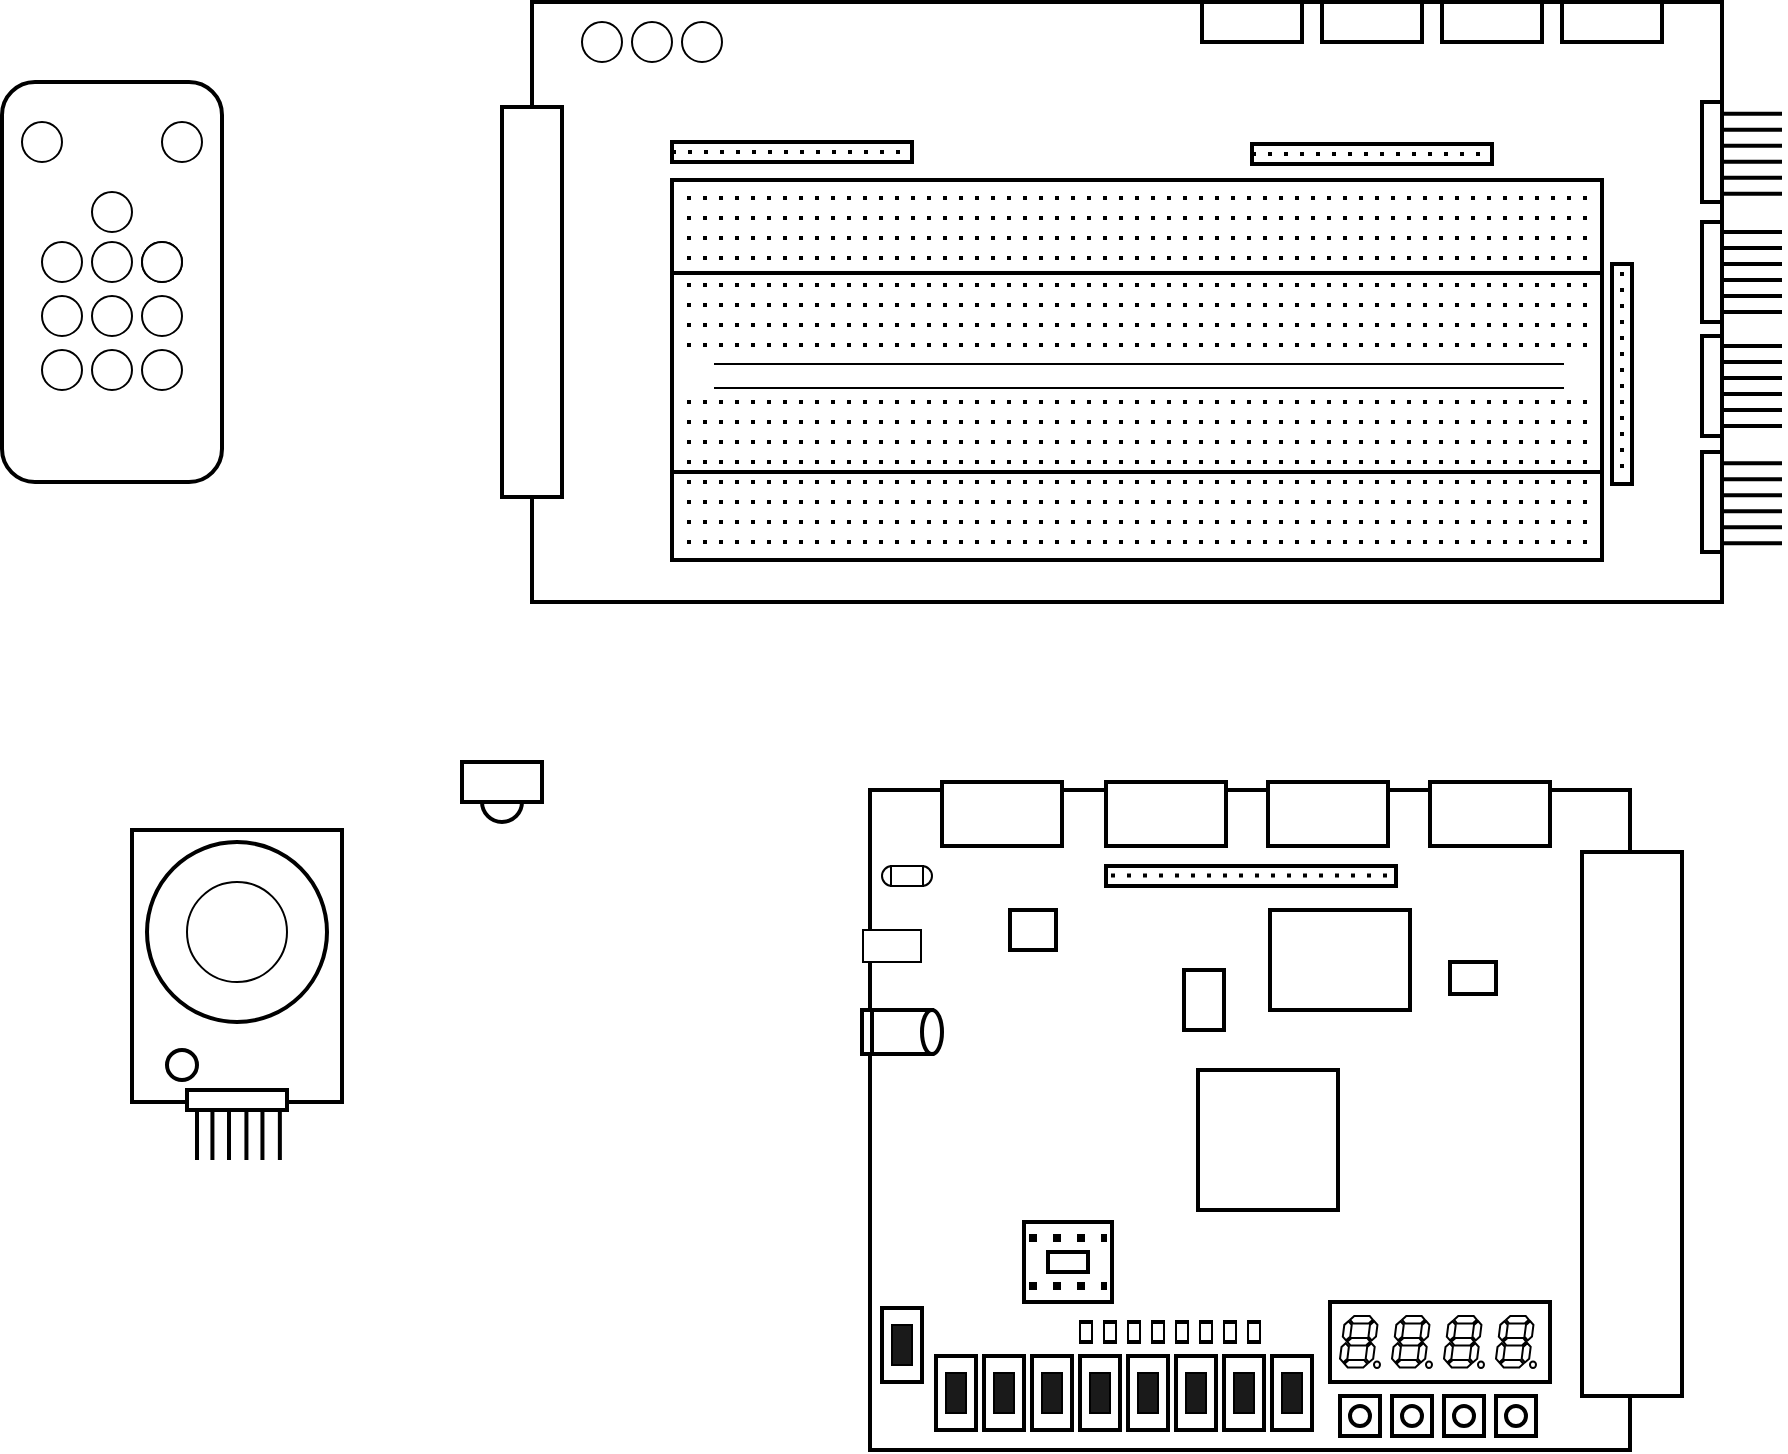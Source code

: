 <mxfile version="13.7.3" type="device" pages="4"><diagram id="9AZmnFY1PLq6B0fBrY1i" name="Components"><mxGraphModel dx="1422" dy="822" grid="1" gridSize="10" guides="1" tooltips="1" connect="1" arrows="1" fold="1" page="1" pageScale="1" pageWidth="850" pageHeight="1100" math="0" shadow="0"><root><mxCell id="0"/><mxCell id="1" parent="0"/><mxCell id="tXa_alrOoQikbZJJ1881-194" value="" style="group" parent="1" vertex="1" connectable="0"><mxGeometry x="330" y="480" width="40" height="30" as="geometry"/></mxCell><mxCell id="tXa_alrOoQikbZJJ1881-193" value="" style="ellipse;whiteSpace=wrap;html=1;aspect=fixed;strokeWidth=2;fillColor=#FFFFFF;" parent="tXa_alrOoQikbZJJ1881-194" vertex="1"><mxGeometry x="10" y="10" width="20" height="20" as="geometry"/></mxCell><mxCell id="tXa_alrOoQikbZJJ1881-192" value="" style="rounded=0;whiteSpace=wrap;html=1;strokeWidth=2;fillColor=#FFFFFF;" parent="tXa_alrOoQikbZJJ1881-194" vertex="1"><mxGeometry width="40" height="20" as="geometry"/></mxCell><mxCell id="tXa_alrOoQikbZJJ1881-195" value="" style="group" parent="1" vertex="1" connectable="0"><mxGeometry x="165" y="514" width="105" height="165" as="geometry"/></mxCell><mxCell id="tXa_alrOoQikbZJJ1881-181" value="" style="rounded=0;whiteSpace=wrap;html=1;strokeWidth=2;fillColor=#FFFFFF;" parent="tXa_alrOoQikbZJJ1881-195" vertex="1"><mxGeometry width="105" height="136" as="geometry"/></mxCell><mxCell id="tXa_alrOoQikbZJJ1881-182" value="" style="ellipse;whiteSpace=wrap;html=1;aspect=fixed;strokeWidth=2;fillColor=#FFFFFF;" parent="tXa_alrOoQikbZJJ1881-195" vertex="1"><mxGeometry x="7.5" y="6" width="90" height="90" as="geometry"/></mxCell><mxCell id="tXa_alrOoQikbZJJ1881-183" value="" style="ellipse;whiteSpace=wrap;html=1;aspect=fixed;strokeWidth=2;fillColor=#FFFFFF;" parent="tXa_alrOoQikbZJJ1881-195" vertex="1"><mxGeometry x="17.5" y="110" width="15" height="15" as="geometry"/></mxCell><mxCell id="tXa_alrOoQikbZJJ1881-186" value="" style="endArrow=none;html=1;strokeWidth=2;" parent="tXa_alrOoQikbZJJ1881-195" edge="1"><mxGeometry width="50" height="50" relative="1" as="geometry"><mxPoint x="32.5" y="165" as="sourcePoint"/><mxPoint x="32.5" y="135" as="targetPoint"/></mxGeometry></mxCell><mxCell id="tXa_alrOoQikbZJJ1881-187" value="" style="endArrow=none;html=1;strokeWidth=2;" parent="tXa_alrOoQikbZJJ1881-195" edge="1"><mxGeometry width="50" height="50" relative="1" as="geometry"><mxPoint x="40.21" y="165" as="sourcePoint"/><mxPoint x="40.21" y="135" as="targetPoint"/></mxGeometry></mxCell><mxCell id="tXa_alrOoQikbZJJ1881-188" value="" style="endArrow=none;html=1;strokeWidth=2;" parent="tXa_alrOoQikbZJJ1881-195" edge="1"><mxGeometry width="50" height="50" relative="1" as="geometry"><mxPoint x="48.5" y="165" as="sourcePoint"/><mxPoint x="48.5" y="135" as="targetPoint"/></mxGeometry></mxCell><mxCell id="tXa_alrOoQikbZJJ1881-189" value="" style="endArrow=none;html=1;strokeWidth=2;" parent="tXa_alrOoQikbZJJ1881-195" edge="1"><mxGeometry width="50" height="50" relative="1" as="geometry"><mxPoint x="57.21" y="165" as="sourcePoint"/><mxPoint x="57.21" y="135" as="targetPoint"/></mxGeometry></mxCell><mxCell id="tXa_alrOoQikbZJJ1881-190" value="" style="endArrow=none;html=1;strokeWidth=2;" parent="tXa_alrOoQikbZJJ1881-195" edge="1"><mxGeometry width="50" height="50" relative="1" as="geometry"><mxPoint x="65.22" y="165" as="sourcePoint"/><mxPoint x="65.22" y="135" as="targetPoint"/></mxGeometry></mxCell><mxCell id="tXa_alrOoQikbZJJ1881-191" value="" style="endArrow=none;html=1;strokeWidth=2;" parent="tXa_alrOoQikbZJJ1881-195" edge="1"><mxGeometry width="50" height="50" relative="1" as="geometry"><mxPoint x="73.93" y="165" as="sourcePoint"/><mxPoint x="73.93" y="135" as="targetPoint"/></mxGeometry></mxCell><mxCell id="tXa_alrOoQikbZJJ1881-184" value="" style="rounded=0;whiteSpace=wrap;html=1;strokeWidth=2;fillColor=#FFFFFF;" parent="tXa_alrOoQikbZJJ1881-195" vertex="1"><mxGeometry x="27.5" y="130" width="50" height="10" as="geometry"/></mxCell><mxCell id="Vay01E4meICxyLncu3od-1" value="" style="ellipse;whiteSpace=wrap;html=1;aspect=fixed;" vertex="1" parent="tXa_alrOoQikbZJJ1881-195"><mxGeometry x="27.5" y="26" width="50" height="50" as="geometry"/></mxCell><mxCell id="tXa_alrOoQikbZJJ1881-196" value="" style="group" parent="1" vertex="1" connectable="0"><mxGeometry x="100" y="140" width="110" height="200" as="geometry"/></mxCell><mxCell id="tXa_alrOoQikbZJJ1881-3" value="" style="rounded=1;whiteSpace=wrap;html=1;strokeWidth=2;" parent="tXa_alrOoQikbZJJ1881-196" vertex="1"><mxGeometry width="110" height="200" as="geometry"/></mxCell><mxCell id="tXa_alrOoQikbZJJ1881-4" value="" style="ellipse;whiteSpace=wrap;html=1;aspect=fixed;" parent="tXa_alrOoQikbZJJ1881-196" vertex="1"><mxGeometry x="10" y="20" width="20" height="20" as="geometry"/></mxCell><mxCell id="tXa_alrOoQikbZJJ1881-5" value="" style="ellipse;whiteSpace=wrap;html=1;aspect=fixed;" parent="tXa_alrOoQikbZJJ1881-196" vertex="1"><mxGeometry x="80" y="20" width="20" height="20" as="geometry"/></mxCell><mxCell id="tXa_alrOoQikbZJJ1881-6" value="" style="ellipse;whiteSpace=wrap;html=1;aspect=fixed;" parent="tXa_alrOoQikbZJJ1881-196" vertex="1"><mxGeometry x="45" y="80" width="20" height="20" as="geometry"/></mxCell><mxCell id="tXa_alrOoQikbZJJ1881-7" value="" style="ellipse;whiteSpace=wrap;html=1;aspect=fixed;" parent="tXa_alrOoQikbZJJ1881-196" vertex="1"><mxGeometry x="45" y="55" width="20" height="20" as="geometry"/></mxCell><mxCell id="tXa_alrOoQikbZJJ1881-8" value="" style="ellipse;whiteSpace=wrap;html=1;aspect=fixed;" parent="tXa_alrOoQikbZJJ1881-196" vertex="1"><mxGeometry x="20" y="80" width="20" height="20" as="geometry"/></mxCell><mxCell id="tXa_alrOoQikbZJJ1881-9" value="" style="ellipse;whiteSpace=wrap;html=1;aspect=fixed;" parent="tXa_alrOoQikbZJJ1881-196" vertex="1"><mxGeometry x="70" y="80" width="20" height="20" as="geometry"/></mxCell><mxCell id="tXa_alrOoQikbZJJ1881-10" value="" style="ellipse;whiteSpace=wrap;html=1;aspect=fixed;" parent="tXa_alrOoQikbZJJ1881-196" vertex="1"><mxGeometry x="70" y="80" width="20" height="20" as="geometry"/></mxCell><mxCell id="tXa_alrOoQikbZJJ1881-11" value="" style="ellipse;whiteSpace=wrap;html=1;aspect=fixed;" parent="tXa_alrOoQikbZJJ1881-196" vertex="1"><mxGeometry x="45" y="107" width="20" height="20" as="geometry"/></mxCell><mxCell id="tXa_alrOoQikbZJJ1881-12" value="" style="ellipse;whiteSpace=wrap;html=1;aspect=fixed;" parent="tXa_alrOoQikbZJJ1881-196" vertex="1"><mxGeometry x="20" y="107" width="20" height="20" as="geometry"/></mxCell><mxCell id="tXa_alrOoQikbZJJ1881-13" value="" style="ellipse;whiteSpace=wrap;html=1;aspect=fixed;" parent="tXa_alrOoQikbZJJ1881-196" vertex="1"><mxGeometry x="70" y="107" width="20" height="20" as="geometry"/></mxCell><mxCell id="tXa_alrOoQikbZJJ1881-14" value="" style="ellipse;whiteSpace=wrap;html=1;aspect=fixed;" parent="tXa_alrOoQikbZJJ1881-196" vertex="1"><mxGeometry x="20" y="134" width="20" height="20" as="geometry"/></mxCell><mxCell id="tXa_alrOoQikbZJJ1881-15" value="" style="ellipse;whiteSpace=wrap;html=1;aspect=fixed;" parent="tXa_alrOoQikbZJJ1881-196" vertex="1"><mxGeometry x="45" y="134" width="20" height="20" as="geometry"/></mxCell><mxCell id="tXa_alrOoQikbZJJ1881-16" value="" style="ellipse;whiteSpace=wrap;html=1;aspect=fixed;" parent="tXa_alrOoQikbZJJ1881-196" vertex="1"><mxGeometry x="70" y="134" width="20" height="20" as="geometry"/></mxCell><mxCell id="tXa_alrOoQikbZJJ1881-197" value="" style="group" parent="1" vertex="1" connectable="0"><mxGeometry x="350" y="100" width="640" height="300" as="geometry"/></mxCell><mxCell id="tXa_alrOoQikbZJJ1881-17" value="" style="rounded=0;whiteSpace=wrap;html=1;strokeWidth=2;" parent="tXa_alrOoQikbZJJ1881-197" vertex="1"><mxGeometry x="15" width="595" height="300" as="geometry"/></mxCell><mxCell id="tXa_alrOoQikbZJJ1881-18" value="" style="rounded=0;whiteSpace=wrap;html=1;strokeWidth=2;" parent="tXa_alrOoQikbZJJ1881-197" vertex="1"><mxGeometry y="52.5" width="30" height="195" as="geometry"/></mxCell><mxCell id="tXa_alrOoQikbZJJ1881-19" value="" style="ellipse;whiteSpace=wrap;html=1;aspect=fixed;" parent="tXa_alrOoQikbZJJ1881-197" vertex="1"><mxGeometry x="40" y="10" width="20" height="20" as="geometry"/></mxCell><mxCell id="tXa_alrOoQikbZJJ1881-20" value="" style="ellipse;whiteSpace=wrap;html=1;aspect=fixed;" parent="tXa_alrOoQikbZJJ1881-197" vertex="1"><mxGeometry x="65" y="10" width="20" height="20" as="geometry"/></mxCell><mxCell id="tXa_alrOoQikbZJJ1881-21" value="" style="ellipse;whiteSpace=wrap;html=1;aspect=fixed;" parent="tXa_alrOoQikbZJJ1881-197" vertex="1"><mxGeometry x="90" y="10" width="20" height="20" as="geometry"/></mxCell><mxCell id="tXa_alrOoQikbZJJ1881-22" value="" style="rounded=0;whiteSpace=wrap;html=1;strokeWidth=2;" parent="tXa_alrOoQikbZJJ1881-197" vertex="1"><mxGeometry x="85" y="89" width="465" height="190" as="geometry"/></mxCell><mxCell id="tXa_alrOoQikbZJJ1881-23" value="" style="endArrow=none;html=1;" parent="tXa_alrOoQikbZJJ1881-197" edge="1"><mxGeometry width="50" height="50" relative="1" as="geometry"><mxPoint x="106" y="181" as="sourcePoint"/><mxPoint x="531" y="181" as="targetPoint"/></mxGeometry></mxCell><mxCell id="tXa_alrOoQikbZJJ1881-24" value="" style="endArrow=none;html=1;" parent="tXa_alrOoQikbZJJ1881-197" edge="1"><mxGeometry width="50" height="50" relative="1" as="geometry"><mxPoint x="106" y="193" as="sourcePoint"/><mxPoint x="531" y="193" as="targetPoint"/></mxGeometry></mxCell><mxCell id="tXa_alrOoQikbZJJ1881-25" value="" style="endArrow=none;dashed=1;html=1;dashPattern=1 3;strokeWidth=2;" parent="tXa_alrOoQikbZJJ1881-197" edge="1"><mxGeometry width="50" height="50" relative="1" as="geometry"><mxPoint x="92.5" y="98" as="sourcePoint"/><mxPoint x="542.5" y="98" as="targetPoint"/></mxGeometry></mxCell><mxCell id="tXa_alrOoQikbZJJ1881-26" value="" style="endArrow=none;dashed=1;html=1;dashPattern=1 3;strokeWidth=2;" parent="tXa_alrOoQikbZJJ1881-197" edge="1"><mxGeometry width="50" height="50" relative="1" as="geometry"><mxPoint x="92.5" y="108" as="sourcePoint"/><mxPoint x="542.5" y="108" as="targetPoint"/></mxGeometry></mxCell><mxCell id="tXa_alrOoQikbZJJ1881-27" value="" style="endArrow=none;dashed=1;html=1;dashPattern=1 3;strokeWidth=2;" parent="tXa_alrOoQikbZJJ1881-197" edge="1"><mxGeometry width="50" height="50" relative="1" as="geometry"><mxPoint x="92.5" y="118" as="sourcePoint"/><mxPoint x="542.5" y="118" as="targetPoint"/></mxGeometry></mxCell><mxCell id="tXa_alrOoQikbZJJ1881-28" value="" style="endArrow=none;dashed=1;html=1;dashPattern=1 3;strokeWidth=2;" parent="tXa_alrOoQikbZJJ1881-197" edge="1"><mxGeometry width="50" height="50" relative="1" as="geometry"><mxPoint x="92.5" y="128" as="sourcePoint"/><mxPoint x="542.5" y="128" as="targetPoint"/></mxGeometry></mxCell><mxCell id="tXa_alrOoQikbZJJ1881-29" value="" style="endArrow=none;dashed=1;html=1;dashPattern=1 3;strokeWidth=2;" parent="tXa_alrOoQikbZJJ1881-197" edge="1"><mxGeometry width="50" height="50" relative="1" as="geometry"><mxPoint x="92.5" y="240" as="sourcePoint"/><mxPoint x="542.5" y="240" as="targetPoint"/></mxGeometry></mxCell><mxCell id="tXa_alrOoQikbZJJ1881-30" value="" style="endArrow=none;dashed=1;html=1;dashPattern=1 3;strokeWidth=2;" parent="tXa_alrOoQikbZJJ1881-197" edge="1"><mxGeometry width="50" height="50" relative="1" as="geometry"><mxPoint x="92.5" y="250" as="sourcePoint"/><mxPoint x="542.5" y="250" as="targetPoint"/></mxGeometry></mxCell><mxCell id="tXa_alrOoQikbZJJ1881-31" value="" style="endArrow=none;dashed=1;html=1;dashPattern=1 3;strokeWidth=2;" parent="tXa_alrOoQikbZJJ1881-197" edge="1"><mxGeometry width="50" height="50" relative="1" as="geometry"><mxPoint x="92.5" y="260" as="sourcePoint"/><mxPoint x="542.5" y="260" as="targetPoint"/></mxGeometry></mxCell><mxCell id="tXa_alrOoQikbZJJ1881-32" value="" style="endArrow=none;dashed=1;html=1;dashPattern=1 3;strokeWidth=2;" parent="tXa_alrOoQikbZJJ1881-197" edge="1"><mxGeometry width="50" height="50" relative="1" as="geometry"><mxPoint x="92.5" y="270" as="sourcePoint"/><mxPoint x="542.5" y="270" as="targetPoint"/></mxGeometry></mxCell><mxCell id="tXa_alrOoQikbZJJ1881-33" value="" style="endArrow=none;dashed=1;html=1;dashPattern=1 3;strokeWidth=2;" parent="tXa_alrOoQikbZJJ1881-197" edge="1"><mxGeometry width="50" height="50" relative="1" as="geometry"><mxPoint x="92.5" y="141.5" as="sourcePoint"/><mxPoint x="542.5" y="141.5" as="targetPoint"/></mxGeometry></mxCell><mxCell id="tXa_alrOoQikbZJJ1881-34" value="" style="endArrow=none;dashed=1;html=1;dashPattern=1 3;strokeWidth=2;" parent="tXa_alrOoQikbZJJ1881-197" edge="1"><mxGeometry width="50" height="50" relative="1" as="geometry"><mxPoint x="92.5" y="151.5" as="sourcePoint"/><mxPoint x="542.5" y="151.5" as="targetPoint"/></mxGeometry></mxCell><mxCell id="tXa_alrOoQikbZJJ1881-35" value="" style="endArrow=none;dashed=1;html=1;dashPattern=1 3;strokeWidth=2;" parent="tXa_alrOoQikbZJJ1881-197" edge="1"><mxGeometry width="50" height="50" relative="1" as="geometry"><mxPoint x="92.5" y="161.5" as="sourcePoint"/><mxPoint x="542.5" y="161.5" as="targetPoint"/></mxGeometry></mxCell><mxCell id="tXa_alrOoQikbZJJ1881-36" value="" style="endArrow=none;dashed=1;html=1;dashPattern=1 3;strokeWidth=2;" parent="tXa_alrOoQikbZJJ1881-197" edge="1"><mxGeometry width="50" height="50" relative="1" as="geometry"><mxPoint x="92.5" y="171.5" as="sourcePoint"/><mxPoint x="542.5" y="171.5" as="targetPoint"/></mxGeometry></mxCell><mxCell id="tXa_alrOoQikbZJJ1881-37" value="" style="endArrow=none;dashed=1;html=1;dashPattern=1 3;strokeWidth=2;" parent="tXa_alrOoQikbZJJ1881-197" edge="1"><mxGeometry width="50" height="50" relative="1" as="geometry"><mxPoint x="92.5" y="200" as="sourcePoint"/><mxPoint x="542.5" y="200" as="targetPoint"/></mxGeometry></mxCell><mxCell id="tXa_alrOoQikbZJJ1881-38" value="" style="endArrow=none;dashed=1;html=1;dashPattern=1 3;strokeWidth=2;" parent="tXa_alrOoQikbZJJ1881-197" edge="1"><mxGeometry width="50" height="50" relative="1" as="geometry"><mxPoint x="92.5" y="210" as="sourcePoint"/><mxPoint x="542.5" y="210" as="targetPoint"/></mxGeometry></mxCell><mxCell id="tXa_alrOoQikbZJJ1881-39" value="" style="endArrow=none;dashed=1;html=1;dashPattern=1 3;strokeWidth=2;" parent="tXa_alrOoQikbZJJ1881-197" edge="1"><mxGeometry width="50" height="50" relative="1" as="geometry"><mxPoint x="92.5" y="220" as="sourcePoint"/><mxPoint x="542.5" y="220" as="targetPoint"/></mxGeometry></mxCell><mxCell id="tXa_alrOoQikbZJJ1881-40" value="" style="endArrow=none;dashed=1;html=1;dashPattern=1 3;strokeWidth=2;" parent="tXa_alrOoQikbZJJ1881-197" edge="1"><mxGeometry width="50" height="50" relative="1" as="geometry"><mxPoint x="92.5" y="230" as="sourcePoint"/><mxPoint x="542.5" y="230" as="targetPoint"/></mxGeometry></mxCell><mxCell id="tXa_alrOoQikbZJJ1881-41" value="" style="endArrow=none;html=1;strokeWidth=2;endSize=6;" parent="tXa_alrOoQikbZJJ1881-197" edge="1"><mxGeometry width="50" height="50" relative="1" as="geometry"><mxPoint x="85" y="135.5" as="sourcePoint"/><mxPoint x="550" y="135.5" as="targetPoint"/></mxGeometry></mxCell><mxCell id="tXa_alrOoQikbZJJ1881-42" value="" style="endArrow=none;html=1;strokeWidth=2;endSize=6;" parent="tXa_alrOoQikbZJJ1881-197" edge="1"><mxGeometry width="50" height="50" relative="1" as="geometry"><mxPoint x="85" y="235" as="sourcePoint"/><mxPoint x="550" y="235" as="targetPoint"/></mxGeometry></mxCell><mxCell id="tXa_alrOoQikbZJJ1881-43" value="" style="rounded=0;whiteSpace=wrap;html=1;strokeWidth=2;" parent="tXa_alrOoQikbZJJ1881-197" vertex="1"><mxGeometry x="350" width="50" height="20" as="geometry"/></mxCell><mxCell id="tXa_alrOoQikbZJJ1881-44" value="" style="rounded=0;whiteSpace=wrap;html=1;strokeWidth=2;" parent="tXa_alrOoQikbZJJ1881-197" vertex="1"><mxGeometry x="410" width="50" height="20" as="geometry"/></mxCell><mxCell id="tXa_alrOoQikbZJJ1881-45" value="" style="rounded=0;whiteSpace=wrap;html=1;strokeWidth=2;" parent="tXa_alrOoQikbZJJ1881-197" vertex="1"><mxGeometry x="470" width="50" height="20" as="geometry"/></mxCell><mxCell id="tXa_alrOoQikbZJJ1881-46" value="" style="rounded=0;whiteSpace=wrap;html=1;strokeWidth=2;" parent="tXa_alrOoQikbZJJ1881-197" vertex="1"><mxGeometry x="530" width="50" height="20" as="geometry"/></mxCell><mxCell id="tXa_alrOoQikbZJJ1881-47" value="" style="rounded=0;whiteSpace=wrap;html=1;strokeWidth=2;" parent="tXa_alrOoQikbZJJ1881-197" vertex="1"><mxGeometry x="85" y="70" width="120" height="10" as="geometry"/></mxCell><mxCell id="tXa_alrOoQikbZJJ1881-48" value="" style="endArrow=none;dashed=1;html=1;dashPattern=1 3;strokeWidth=2;" parent="tXa_alrOoQikbZJJ1881-197" edge="1"><mxGeometry width="50" height="50" relative="1" as="geometry"><mxPoint x="85" y="75" as="sourcePoint"/><mxPoint x="205" y="75" as="targetPoint"/></mxGeometry></mxCell><mxCell id="tXa_alrOoQikbZJJ1881-49" value="" style="rounded=0;whiteSpace=wrap;html=1;strokeWidth=2;" parent="tXa_alrOoQikbZJJ1881-197" vertex="1"><mxGeometry x="375" y="71" width="120" height="10" as="geometry"/></mxCell><mxCell id="tXa_alrOoQikbZJJ1881-50" value="" style="endArrow=none;dashed=1;html=1;dashPattern=1 3;strokeWidth=2;" parent="tXa_alrOoQikbZJJ1881-197" edge="1"><mxGeometry width="50" height="50" relative="1" as="geometry"><mxPoint x="375" y="76" as="sourcePoint"/><mxPoint x="495" y="76" as="targetPoint"/></mxGeometry></mxCell><mxCell id="tXa_alrOoQikbZJJ1881-53" value="" style="rounded=0;whiteSpace=wrap;html=1;strokeWidth=2;" parent="tXa_alrOoQikbZJJ1881-197" vertex="1"><mxGeometry x="555" y="131" width="10" height="110" as="geometry"/></mxCell><mxCell id="tXa_alrOoQikbZJJ1881-54" value="" style="endArrow=none;dashed=1;html=1;dashPattern=1 3;strokeWidth=2;" parent="tXa_alrOoQikbZJJ1881-197" edge="1"><mxGeometry width="50" height="50" relative="1" as="geometry"><mxPoint x="560" y="135" as="sourcePoint"/><mxPoint x="560" y="235" as="targetPoint"/></mxGeometry></mxCell><mxCell id="tXa_alrOoQikbZJJ1881-55" value="" style="rounded=0;whiteSpace=wrap;html=1;strokeWidth=2;" parent="tXa_alrOoQikbZJJ1881-197" vertex="1"><mxGeometry x="600" y="50" width="10" height="50" as="geometry"/></mxCell><mxCell id="tXa_alrOoQikbZJJ1881-56" value="" style="rounded=0;whiteSpace=wrap;html=1;strokeWidth=2;" parent="tXa_alrOoQikbZJJ1881-197" vertex="1"><mxGeometry x="600" y="110" width="10" height="50" as="geometry"/></mxCell><mxCell id="tXa_alrOoQikbZJJ1881-57" value="" style="rounded=0;whiteSpace=wrap;html=1;strokeWidth=2;" parent="tXa_alrOoQikbZJJ1881-197" vertex="1"><mxGeometry x="600" y="167" width="10" height="50" as="geometry"/></mxCell><mxCell id="tXa_alrOoQikbZJJ1881-58" value="" style="rounded=0;whiteSpace=wrap;html=1;strokeWidth=2;" parent="tXa_alrOoQikbZJJ1881-197" vertex="1"><mxGeometry x="600" y="225" width="10" height="50" as="geometry"/></mxCell><mxCell id="tXa_alrOoQikbZJJ1881-64" value="" style="endArrow=none;html=1;strokeWidth=2;" parent="tXa_alrOoQikbZJJ1881-197" edge="1"><mxGeometry width="50" height="50" relative="1" as="geometry"><mxPoint x="610" y="230.66" as="sourcePoint"/><mxPoint x="640" y="230.66" as="targetPoint"/></mxGeometry></mxCell><mxCell id="tXa_alrOoQikbZJJ1881-65" value="" style="endArrow=none;html=1;strokeWidth=2;" parent="tXa_alrOoQikbZJJ1881-197" edge="1"><mxGeometry width="50" height="50" relative="1" as="geometry"><mxPoint x="610" y="238.66" as="sourcePoint"/><mxPoint x="640" y="238.66" as="targetPoint"/></mxGeometry></mxCell><mxCell id="tXa_alrOoQikbZJJ1881-66" value="" style="endArrow=none;html=1;strokeWidth=2;" parent="tXa_alrOoQikbZJJ1881-197" edge="1"><mxGeometry width="50" height="50" relative="1" as="geometry"><mxPoint x="610" y="246.66" as="sourcePoint"/><mxPoint x="640" y="246.66" as="targetPoint"/></mxGeometry></mxCell><mxCell id="tXa_alrOoQikbZJJ1881-67" value="" style="endArrow=none;html=1;strokeWidth=2;" parent="tXa_alrOoQikbZJJ1881-197" edge="1"><mxGeometry width="50" height="50" relative="1" as="geometry"><mxPoint x="610" y="254.66" as="sourcePoint"/><mxPoint x="640" y="254.66" as="targetPoint"/></mxGeometry></mxCell><mxCell id="tXa_alrOoQikbZJJ1881-69" value="" style="endArrow=none;html=1;strokeWidth=2;" parent="tXa_alrOoQikbZJJ1881-197" edge="1"><mxGeometry width="50" height="50" relative="1" as="geometry"><mxPoint x="610" y="262.66" as="sourcePoint"/><mxPoint x="640" y="262.66" as="targetPoint"/></mxGeometry></mxCell><mxCell id="tXa_alrOoQikbZJJ1881-70" value="" style="endArrow=none;html=1;strokeWidth=2;" parent="tXa_alrOoQikbZJJ1881-197" edge="1"><mxGeometry width="50" height="50" relative="1" as="geometry"><mxPoint x="610" y="270.66" as="sourcePoint"/><mxPoint x="640" y="270.66" as="targetPoint"/></mxGeometry></mxCell><mxCell id="tXa_alrOoQikbZJJ1881-71" value="" style="endArrow=none;html=1;strokeWidth=2;" parent="tXa_alrOoQikbZJJ1881-197" edge="1"><mxGeometry width="50" height="50" relative="1" as="geometry"><mxPoint x="610" y="172" as="sourcePoint"/><mxPoint x="640" y="172" as="targetPoint"/></mxGeometry></mxCell><mxCell id="tXa_alrOoQikbZJJ1881-72" value="" style="endArrow=none;html=1;strokeWidth=2;" parent="tXa_alrOoQikbZJJ1881-197" edge="1"><mxGeometry width="50" height="50" relative="1" as="geometry"><mxPoint x="610" y="180" as="sourcePoint"/><mxPoint x="640" y="180" as="targetPoint"/></mxGeometry></mxCell><mxCell id="tXa_alrOoQikbZJJ1881-73" value="" style="endArrow=none;html=1;strokeWidth=2;" parent="tXa_alrOoQikbZJJ1881-197" edge="1"><mxGeometry width="50" height="50" relative="1" as="geometry"><mxPoint x="610" y="188" as="sourcePoint"/><mxPoint x="640" y="188" as="targetPoint"/></mxGeometry></mxCell><mxCell id="tXa_alrOoQikbZJJ1881-74" value="" style="endArrow=none;html=1;strokeWidth=2;" parent="tXa_alrOoQikbZJJ1881-197" edge="1"><mxGeometry width="50" height="50" relative="1" as="geometry"><mxPoint x="610" y="196" as="sourcePoint"/><mxPoint x="640" y="196" as="targetPoint"/></mxGeometry></mxCell><mxCell id="tXa_alrOoQikbZJJ1881-75" value="" style="endArrow=none;html=1;strokeWidth=2;" parent="tXa_alrOoQikbZJJ1881-197" edge="1"><mxGeometry width="50" height="50" relative="1" as="geometry"><mxPoint x="610" y="204" as="sourcePoint"/><mxPoint x="640" y="204" as="targetPoint"/></mxGeometry></mxCell><mxCell id="tXa_alrOoQikbZJJ1881-76" value="" style="endArrow=none;html=1;strokeWidth=2;" parent="tXa_alrOoQikbZJJ1881-197" edge="1"><mxGeometry width="50" height="50" relative="1" as="geometry"><mxPoint x="610" y="212" as="sourcePoint"/><mxPoint x="640" y="212" as="targetPoint"/></mxGeometry></mxCell><mxCell id="tXa_alrOoQikbZJJ1881-77" value="" style="endArrow=none;html=1;strokeWidth=2;" parent="tXa_alrOoQikbZJJ1881-197" edge="1"><mxGeometry width="50" height="50" relative="1" as="geometry"><mxPoint x="610" y="115" as="sourcePoint"/><mxPoint x="640" y="115" as="targetPoint"/></mxGeometry></mxCell><mxCell id="tXa_alrOoQikbZJJ1881-78" value="" style="endArrow=none;html=1;strokeWidth=2;" parent="tXa_alrOoQikbZJJ1881-197" edge="1"><mxGeometry width="50" height="50" relative="1" as="geometry"><mxPoint x="610" y="123" as="sourcePoint"/><mxPoint x="640" y="123" as="targetPoint"/></mxGeometry></mxCell><mxCell id="tXa_alrOoQikbZJJ1881-79" value="" style="endArrow=none;html=1;strokeWidth=2;" parent="tXa_alrOoQikbZJJ1881-197" edge="1"><mxGeometry width="50" height="50" relative="1" as="geometry"><mxPoint x="610" y="131" as="sourcePoint"/><mxPoint x="640" y="131" as="targetPoint"/></mxGeometry></mxCell><mxCell id="tXa_alrOoQikbZJJ1881-80" value="" style="endArrow=none;html=1;strokeWidth=2;" parent="tXa_alrOoQikbZJJ1881-197" edge="1"><mxGeometry width="50" height="50" relative="1" as="geometry"><mxPoint x="610" y="139" as="sourcePoint"/><mxPoint x="640" y="139" as="targetPoint"/></mxGeometry></mxCell><mxCell id="tXa_alrOoQikbZJJ1881-81" value="" style="endArrow=none;html=1;strokeWidth=2;" parent="tXa_alrOoQikbZJJ1881-197" edge="1"><mxGeometry width="50" height="50" relative="1" as="geometry"><mxPoint x="610" y="147" as="sourcePoint"/><mxPoint x="640" y="147" as="targetPoint"/></mxGeometry></mxCell><mxCell id="tXa_alrOoQikbZJJ1881-82" value="" style="endArrow=none;html=1;strokeWidth=2;" parent="tXa_alrOoQikbZJJ1881-197" edge="1"><mxGeometry width="50" height="50" relative="1" as="geometry"><mxPoint x="610" y="155" as="sourcePoint"/><mxPoint x="640" y="155" as="targetPoint"/></mxGeometry></mxCell><mxCell id="tXa_alrOoQikbZJJ1881-83" value="" style="endArrow=none;html=1;strokeWidth=2;" parent="tXa_alrOoQikbZJJ1881-197" edge="1"><mxGeometry width="50" height="50" relative="1" as="geometry"><mxPoint x="610" y="55.83" as="sourcePoint"/><mxPoint x="640" y="55.83" as="targetPoint"/></mxGeometry></mxCell><mxCell id="tXa_alrOoQikbZJJ1881-84" value="" style="endArrow=none;html=1;strokeWidth=2;" parent="tXa_alrOoQikbZJJ1881-197" edge="1"><mxGeometry width="50" height="50" relative="1" as="geometry"><mxPoint x="610" y="63.83" as="sourcePoint"/><mxPoint x="640" y="63.83" as="targetPoint"/></mxGeometry></mxCell><mxCell id="tXa_alrOoQikbZJJ1881-85" value="" style="endArrow=none;html=1;strokeWidth=2;" parent="tXa_alrOoQikbZJJ1881-197" edge="1"><mxGeometry width="50" height="50" relative="1" as="geometry"><mxPoint x="610" y="71.83" as="sourcePoint"/><mxPoint x="640" y="71.83" as="targetPoint"/></mxGeometry></mxCell><mxCell id="tXa_alrOoQikbZJJ1881-86" value="" style="endArrow=none;html=1;strokeWidth=2;" parent="tXa_alrOoQikbZJJ1881-197" edge="1"><mxGeometry width="50" height="50" relative="1" as="geometry"><mxPoint x="610" y="79.83" as="sourcePoint"/><mxPoint x="640" y="79.83" as="targetPoint"/></mxGeometry></mxCell><mxCell id="tXa_alrOoQikbZJJ1881-87" value="" style="endArrow=none;html=1;strokeWidth=2;" parent="tXa_alrOoQikbZJJ1881-197" edge="1"><mxGeometry width="50" height="50" relative="1" as="geometry"><mxPoint x="610" y="87.83" as="sourcePoint"/><mxPoint x="640" y="87.83" as="targetPoint"/></mxGeometry></mxCell><mxCell id="tXa_alrOoQikbZJJ1881-88" value="" style="endArrow=none;html=1;strokeWidth=2;" parent="tXa_alrOoQikbZJJ1881-197" edge="1"><mxGeometry width="50" height="50" relative="1" as="geometry"><mxPoint x="610" y="95.83" as="sourcePoint"/><mxPoint x="640" y="95.83" as="targetPoint"/></mxGeometry></mxCell><mxCell id="sGymh8Shc3EywxP6117h-5" value="" style="group" parent="1" vertex="1" connectable="0"><mxGeometry x="530" y="490" width="410" height="334" as="geometry"/></mxCell><mxCell id="tXa_alrOoQikbZJJ1881-198" value="" style="group" parent="sGymh8Shc3EywxP6117h-5" vertex="1" connectable="0"><mxGeometry width="410" height="334" as="geometry"/></mxCell><mxCell id="tXa_alrOoQikbZJJ1881-90" value="" style="rounded=0;whiteSpace=wrap;html=1;strokeWidth=2;" parent="tXa_alrOoQikbZJJ1881-198" vertex="1"><mxGeometry x="4" y="4" width="380" height="330" as="geometry"/></mxCell><mxCell id="tXa_alrOoQikbZJJ1881-91" value="" style="rounded=0;whiteSpace=wrap;html=1;strokeWidth=2;" parent="tXa_alrOoQikbZJJ1881-198" vertex="1"><mxGeometry x="40" width="60" height="32" as="geometry"/></mxCell><mxCell id="tXa_alrOoQikbZJJ1881-95" value="" style="rounded=0;whiteSpace=wrap;html=1;strokeWidth=2;" parent="tXa_alrOoQikbZJJ1881-198" vertex="1"><mxGeometry x="122" width="60" height="32" as="geometry"/></mxCell><mxCell id="tXa_alrOoQikbZJJ1881-96" value="" style="rounded=0;whiteSpace=wrap;html=1;strokeWidth=2;" parent="tXa_alrOoQikbZJJ1881-198" vertex="1"><mxGeometry x="284" width="60" height="32" as="geometry"/></mxCell><mxCell id="tXa_alrOoQikbZJJ1881-97" value="" style="rounded=0;whiteSpace=wrap;html=1;strokeWidth=2;" parent="tXa_alrOoQikbZJJ1881-198" vertex="1"><mxGeometry x="203" width="60" height="32" as="geometry"/></mxCell><mxCell id="tXa_alrOoQikbZJJ1881-98" value="" style="rounded=0;whiteSpace=wrap;html=1;strokeWidth=2;" parent="tXa_alrOoQikbZJJ1881-198" vertex="1"><mxGeometry x="168" y="144" width="70" height="70" as="geometry"/></mxCell><mxCell id="tXa_alrOoQikbZJJ1881-99" value="" style="rounded=0;whiteSpace=wrap;html=1;strokeWidth=2;" parent="tXa_alrOoQikbZJJ1881-198" vertex="1"><mxGeometry x="122" y="42" width="145" height="10" as="geometry"/></mxCell><mxCell id="tXa_alrOoQikbZJJ1881-100" value="" style="endArrow=none;dashed=1;html=1;dashPattern=1 3;strokeWidth=2;" parent="tXa_alrOoQikbZJJ1881-198" edge="1"><mxGeometry width="50" height="50" relative="1" as="geometry"><mxPoint x="124.5" y="46.76" as="sourcePoint"/><mxPoint x="264.5" y="46.76" as="targetPoint"/></mxGeometry></mxCell><mxCell id="tXa_alrOoQikbZJJ1881-101" value="" style="rounded=0;whiteSpace=wrap;html=1;strokeWidth=2;" parent="tXa_alrOoQikbZJJ1881-198" vertex="1"><mxGeometry x="204" y="64" width="70" height="50" as="geometry"/></mxCell><mxCell id="tXa_alrOoQikbZJJ1881-120" value="" style="rounded=0;whiteSpace=wrap;html=1;strokeWidth=2;" parent="tXa_alrOoQikbZJJ1881-198" vertex="1"><mxGeometry x="10" y="263" width="20" height="37" as="geometry"/></mxCell><mxCell id="tXa_alrOoQikbZJJ1881-121" value="" style="rounded=0;whiteSpace=wrap;html=1;strokeWidth=2;" parent="tXa_alrOoQikbZJJ1881-198" vertex="1"><mxGeometry x="37" y="287" width="20" height="37" as="geometry"/></mxCell><mxCell id="tXa_alrOoQikbZJJ1881-122" value="" style="rounded=0;whiteSpace=wrap;html=1;strokeWidth=2;" parent="tXa_alrOoQikbZJJ1881-198" vertex="1"><mxGeometry x="61" y="287" width="20" height="37" as="geometry"/></mxCell><mxCell id="tXa_alrOoQikbZJJ1881-123" value="" style="rounded=0;whiteSpace=wrap;html=1;strokeWidth=2;" parent="tXa_alrOoQikbZJJ1881-198" vertex="1"><mxGeometry x="85" y="287" width="20" height="37" as="geometry"/></mxCell><mxCell id="tXa_alrOoQikbZJJ1881-124" value="" style="rounded=0;whiteSpace=wrap;html=1;strokeWidth=2;" parent="tXa_alrOoQikbZJJ1881-198" vertex="1"><mxGeometry x="109" y="287" width="20" height="37" as="geometry"/></mxCell><mxCell id="tXa_alrOoQikbZJJ1881-125" value="" style="rounded=0;whiteSpace=wrap;html=1;strokeWidth=2;" parent="tXa_alrOoQikbZJJ1881-198" vertex="1"><mxGeometry x="133" y="287" width="20" height="37" as="geometry"/></mxCell><mxCell id="tXa_alrOoQikbZJJ1881-126" value="" style="rounded=0;whiteSpace=wrap;html=1;strokeWidth=2;" parent="tXa_alrOoQikbZJJ1881-198" vertex="1"><mxGeometry x="157" y="287" width="20" height="37" as="geometry"/></mxCell><mxCell id="tXa_alrOoQikbZJJ1881-127" value="" style="rounded=0;whiteSpace=wrap;html=1;strokeWidth=2;" parent="tXa_alrOoQikbZJJ1881-198" vertex="1"><mxGeometry x="181" y="287" width="20" height="37" as="geometry"/></mxCell><mxCell id="tXa_alrOoQikbZJJ1881-128" value="" style="rounded=0;whiteSpace=wrap;html=1;strokeWidth=2;" parent="tXa_alrOoQikbZJJ1881-198" vertex="1"><mxGeometry x="205" y="287" width="20" height="37" as="geometry"/></mxCell><mxCell id="tXa_alrOoQikbZJJ1881-130" value="" style="rounded=0;whiteSpace=wrap;html=1;strokeWidth=2;" parent="tXa_alrOoQikbZJJ1881-198" vertex="1"><mxGeometry x="360" y="35" width="50" height="272" as="geometry"/></mxCell><mxCell id="tXa_alrOoQikbZJJ1881-131" value="" style="rounded=0;whiteSpace=wrap;html=1;strokeWidth=2;" parent="tXa_alrOoQikbZJJ1881-198" vertex="1"><mxGeometry x="161" y="94" width="20" height="30" as="geometry"/></mxCell><mxCell id="tXa_alrOoQikbZJJ1881-132" value="" style="rounded=0;whiteSpace=wrap;html=1;strokeWidth=2;" parent="tXa_alrOoQikbZJJ1881-198" vertex="1"><mxGeometry x="74" y="64" width="23" height="20" as="geometry"/></mxCell><mxCell id="tXa_alrOoQikbZJJ1881-133" value="" style="rounded=0;whiteSpace=wrap;html=1;strokeWidth=2;" parent="tXa_alrOoQikbZJJ1881-198" vertex="1"><mxGeometry x="294" y="90" width="23" height="16" as="geometry"/></mxCell><mxCell id="tXa_alrOoQikbZJJ1881-134" value="" style="rounded=0;whiteSpace=wrap;html=1;strokeWidth=2;" parent="tXa_alrOoQikbZJJ1881-198" vertex="1"><mxGeometry x="234" y="260" width="110" height="40" as="geometry"/></mxCell><mxCell id="tXa_alrOoQikbZJJ1881-135" value="" style="whiteSpace=wrap;html=1;aspect=fixed;strokeWidth=2;" parent="tXa_alrOoQikbZJJ1881-198" vertex="1"><mxGeometry x="239" y="307" width="20" height="20" as="geometry"/></mxCell><mxCell id="tXa_alrOoQikbZJJ1881-136" value="" style="ellipse;whiteSpace=wrap;html=1;aspect=fixed;strokeWidth=2;" parent="tXa_alrOoQikbZJJ1881-198" vertex="1"><mxGeometry x="244" y="312" width="10" height="10" as="geometry"/></mxCell><mxCell id="tXa_alrOoQikbZJJ1881-137" value="" style="whiteSpace=wrap;html=1;aspect=fixed;strokeWidth=2;" parent="tXa_alrOoQikbZJJ1881-198" vertex="1"><mxGeometry x="265" y="307" width="20" height="20" as="geometry"/></mxCell><mxCell id="tXa_alrOoQikbZJJ1881-138" value="" style="ellipse;whiteSpace=wrap;html=1;aspect=fixed;strokeWidth=2;" parent="tXa_alrOoQikbZJJ1881-198" vertex="1"><mxGeometry x="270" y="312" width="10" height="10" as="geometry"/></mxCell><mxCell id="tXa_alrOoQikbZJJ1881-139" value="" style="whiteSpace=wrap;html=1;aspect=fixed;strokeWidth=2;" parent="tXa_alrOoQikbZJJ1881-198" vertex="1"><mxGeometry x="291" y="307" width="20" height="20" as="geometry"/></mxCell><mxCell id="tXa_alrOoQikbZJJ1881-140" value="" style="ellipse;whiteSpace=wrap;html=1;aspect=fixed;strokeWidth=2;" parent="tXa_alrOoQikbZJJ1881-198" vertex="1"><mxGeometry x="296" y="312" width="10" height="10" as="geometry"/></mxCell><mxCell id="tXa_alrOoQikbZJJ1881-141" value="" style="whiteSpace=wrap;html=1;aspect=fixed;strokeWidth=2;" parent="tXa_alrOoQikbZJJ1881-198" vertex="1"><mxGeometry x="317" y="307" width="20" height="20" as="geometry"/></mxCell><mxCell id="tXa_alrOoQikbZJJ1881-142" value="" style="ellipse;whiteSpace=wrap;html=1;aspect=fixed;strokeWidth=2;" parent="tXa_alrOoQikbZJJ1881-198" vertex="1"><mxGeometry x="322" y="312" width="10" height="10" as="geometry"/></mxCell><mxCell id="tXa_alrOoQikbZJJ1881-143" value="" style="shape=process;whiteSpace=wrap;html=1;backgroundOutline=1;strokeWidth=1;rotation=90;" parent="tXa_alrOoQikbZJJ1881-198" vertex="1"><mxGeometry x="106.5" y="272" width="11" height="6" as="geometry"/></mxCell><mxCell id="tXa_alrOoQikbZJJ1881-144" value="" style="shape=process;whiteSpace=wrap;html=1;backgroundOutline=1;strokeWidth=1;rotation=90;" parent="tXa_alrOoQikbZJJ1881-198" vertex="1"><mxGeometry x="118.5" y="272" width="11" height="6" as="geometry"/></mxCell><mxCell id="tXa_alrOoQikbZJJ1881-145" value="" style="shape=process;whiteSpace=wrap;html=1;backgroundOutline=1;strokeWidth=1;rotation=90;" parent="tXa_alrOoQikbZJJ1881-198" vertex="1"><mxGeometry x="130.5" y="272" width="11" height="6" as="geometry"/></mxCell><mxCell id="tXa_alrOoQikbZJJ1881-146" value="" style="shape=process;whiteSpace=wrap;html=1;backgroundOutline=1;strokeWidth=1;rotation=90;" parent="tXa_alrOoQikbZJJ1881-198" vertex="1"><mxGeometry x="142.5" y="272" width="11" height="6" as="geometry"/></mxCell><mxCell id="tXa_alrOoQikbZJJ1881-147" value="" style="shape=process;whiteSpace=wrap;html=1;backgroundOutline=1;strokeWidth=1;rotation=90;" parent="tXa_alrOoQikbZJJ1881-198" vertex="1"><mxGeometry x="154.5" y="272" width="11" height="6" as="geometry"/></mxCell><mxCell id="tXa_alrOoQikbZJJ1881-148" value="" style="shape=process;whiteSpace=wrap;html=1;backgroundOutline=1;strokeWidth=1;rotation=90;" parent="tXa_alrOoQikbZJJ1881-198" vertex="1"><mxGeometry x="166.5" y="272" width="11" height="6" as="geometry"/></mxCell><mxCell id="tXa_alrOoQikbZJJ1881-149" value="" style="shape=process;whiteSpace=wrap;html=1;backgroundOutline=1;strokeWidth=1;rotation=90;" parent="tXa_alrOoQikbZJJ1881-198" vertex="1"><mxGeometry x="178.5" y="272" width="11" height="6" as="geometry"/></mxCell><mxCell id="tXa_alrOoQikbZJJ1881-150" value="" style="shape=process;whiteSpace=wrap;html=1;backgroundOutline=1;strokeWidth=1;rotation=90;" parent="tXa_alrOoQikbZJJ1881-198" vertex="1"><mxGeometry x="190.5" y="272" width="11" height="6" as="geometry"/></mxCell><mxCell id="tXa_alrOoQikbZJJ1881-157" value="" style="rounded=0;whiteSpace=wrap;html=1;strokeWidth=2;" parent="tXa_alrOoQikbZJJ1881-198" vertex="1"><mxGeometry x="81" y="220" width="44" height="40" as="geometry"/></mxCell><mxCell id="tXa_alrOoQikbZJJ1881-158" value="" style="endArrow=none;dashed=1;html=1;strokeWidth=4;dashPattern=1 2;" parent="tXa_alrOoQikbZJJ1881-198" edge="1"><mxGeometry width="50" height="50" relative="1" as="geometry"><mxPoint x="83.5" y="228" as="sourcePoint"/><mxPoint x="122.5" y="228" as="targetPoint"/></mxGeometry></mxCell><mxCell id="tXa_alrOoQikbZJJ1881-159" value="" style="endArrow=none;dashed=1;html=1;strokeWidth=4;dashPattern=1 2;" parent="tXa_alrOoQikbZJJ1881-198" edge="1"><mxGeometry width="50" height="50" relative="1" as="geometry"><mxPoint x="83.5" y="252" as="sourcePoint"/><mxPoint x="122.5" y="252" as="targetPoint"/></mxGeometry></mxCell><mxCell id="tXa_alrOoQikbZJJ1881-160" value="" style="rounded=0;whiteSpace=wrap;html=1;strokeWidth=2;" parent="tXa_alrOoQikbZJJ1881-198" vertex="1"><mxGeometry x="93" y="235" width="20" height="10" as="geometry"/></mxCell><mxCell id="tXa_alrOoQikbZJJ1881-161" value="" style="rounded=0;whiteSpace=wrap;html=1;strokeWidth=2;" parent="tXa_alrOoQikbZJJ1881-198" vertex="1"><mxGeometry x="5" y="114" width="30" height="22" as="geometry"/></mxCell><mxCell id="tXa_alrOoQikbZJJ1881-163" value="" style="ellipse;whiteSpace=wrap;html=1;strokeWidth=2;" parent="tXa_alrOoQikbZJJ1881-198" vertex="1"><mxGeometry x="30" y="114" width="10" height="22" as="geometry"/></mxCell><mxCell id="tXa_alrOoQikbZJJ1881-164" value="" style="rounded=0;whiteSpace=wrap;html=1;strokeWidth=2;" parent="tXa_alrOoQikbZJJ1881-198" vertex="1"><mxGeometry y="114" width="5" height="22" as="geometry"/></mxCell><mxCell id="tXa_alrOoQikbZJJ1881-167" value="" style="ellipse;whiteSpace=wrap;html=1;aspect=fixed;strokeWidth=1;" parent="tXa_alrOoQikbZJJ1881-198" vertex="1"><mxGeometry x="10" y="42" width="10" height="10" as="geometry"/></mxCell><mxCell id="tXa_alrOoQikbZJJ1881-168" value="" style="ellipse;whiteSpace=wrap;html=1;aspect=fixed;strokeWidth=1;" parent="tXa_alrOoQikbZJJ1881-198" vertex="1"><mxGeometry x="25" y="42" width="10" height="10" as="geometry"/></mxCell><mxCell id="tXa_alrOoQikbZJJ1881-169" value="" style="rounded=0;whiteSpace=wrap;html=1;strokeWidth=1;" parent="tXa_alrOoQikbZJJ1881-198" vertex="1"><mxGeometry x="14.5" y="42" width="16" height="10" as="geometry"/></mxCell><mxCell id="tXa_alrOoQikbZJJ1881-170" value="" style="rounded=0;whiteSpace=wrap;html=1;strokeWidth=1;fillColor=#FFFFFF;" parent="tXa_alrOoQikbZJJ1881-198" vertex="1"><mxGeometry x="0.5" y="74" width="29" height="16" as="geometry"/></mxCell><mxCell id="tXa_alrOoQikbZJJ1881-171" value="" style="rounded=0;whiteSpace=wrap;html=1;strokeWidth=1;fillColor=#1A1A1A;" parent="tXa_alrOoQikbZJJ1881-198" vertex="1"><mxGeometry x="15" y="271.5" width="10" height="20" as="geometry"/></mxCell><mxCell id="tXa_alrOoQikbZJJ1881-172" value="" style="rounded=0;whiteSpace=wrap;html=1;strokeWidth=1;fillColor=#1A1A1A;" parent="tXa_alrOoQikbZJJ1881-198" vertex="1"><mxGeometry x="42" y="295.5" width="10" height="20" as="geometry"/></mxCell><mxCell id="tXa_alrOoQikbZJJ1881-174" value="" style="rounded=0;whiteSpace=wrap;html=1;strokeWidth=1;fillColor=#1A1A1A;" parent="tXa_alrOoQikbZJJ1881-198" vertex="1"><mxGeometry x="66" y="295.5" width="10" height="20" as="geometry"/></mxCell><mxCell id="tXa_alrOoQikbZJJ1881-175" value="" style="rounded=0;whiteSpace=wrap;html=1;strokeWidth=1;fillColor=#1A1A1A;" parent="tXa_alrOoQikbZJJ1881-198" vertex="1"><mxGeometry x="90" y="295.5" width="10" height="20" as="geometry"/></mxCell><mxCell id="tXa_alrOoQikbZJJ1881-176" value="" style="rounded=0;whiteSpace=wrap;html=1;strokeWidth=1;fillColor=#1A1A1A;" parent="tXa_alrOoQikbZJJ1881-198" vertex="1"><mxGeometry x="114" y="295.5" width="10" height="20" as="geometry"/></mxCell><mxCell id="tXa_alrOoQikbZJJ1881-177" value="" style="rounded=0;whiteSpace=wrap;html=1;strokeWidth=1;fillColor=#1A1A1A;" parent="tXa_alrOoQikbZJJ1881-198" vertex="1"><mxGeometry x="138" y="295.5" width="10" height="20" as="geometry"/></mxCell><mxCell id="tXa_alrOoQikbZJJ1881-178" value="" style="rounded=0;whiteSpace=wrap;html=1;strokeWidth=1;fillColor=#1A1A1A;" parent="tXa_alrOoQikbZJJ1881-198" vertex="1"><mxGeometry x="162" y="295.5" width="10" height="20" as="geometry"/></mxCell><mxCell id="tXa_alrOoQikbZJJ1881-179" value="" style="rounded=0;whiteSpace=wrap;html=1;strokeWidth=1;fillColor=#1A1A1A;" parent="tXa_alrOoQikbZJJ1881-198" vertex="1"><mxGeometry x="186" y="295.5" width="10" height="20" as="geometry"/></mxCell><mxCell id="tXa_alrOoQikbZJJ1881-180" value="" style="rounded=0;whiteSpace=wrap;html=1;strokeWidth=1;fillColor=#1A1A1A;" parent="tXa_alrOoQikbZJJ1881-198" vertex="1"><mxGeometry x="210" y="295.5" width="10" height="20" as="geometry"/></mxCell><mxCell id="sGymh8Shc3EywxP6117h-1" value="" style="verticalLabelPosition=bottom;shadow=0;dashed=0;align=center;html=1;verticalAlign=top;shape=mxgraph.electrical.opto_electronics.7_segment_display_with_dp;pointerEvents=1;strokeWidth=1;fillColor=#FFFFFF;" parent="tXa_alrOoQikbZJJ1881-198" vertex="1"><mxGeometry x="239" y="267.05" width="20" height="25.9" as="geometry"/></mxCell><mxCell id="sGymh8Shc3EywxP6117h-2" value="" style="verticalLabelPosition=bottom;shadow=0;dashed=0;align=center;html=1;verticalAlign=top;shape=mxgraph.electrical.opto_electronics.7_segment_display_with_dp;pointerEvents=1;strokeWidth=1;fillColor=#FFFFFF;" parent="tXa_alrOoQikbZJJ1881-198" vertex="1"><mxGeometry x="265" y="267.05" width="20" height="25.9" as="geometry"/></mxCell><mxCell id="sGymh8Shc3EywxP6117h-3" value="" style="verticalLabelPosition=bottom;shadow=0;dashed=0;align=center;html=1;verticalAlign=top;shape=mxgraph.electrical.opto_electronics.7_segment_display_with_dp;pointerEvents=1;strokeWidth=1;fillColor=#FFFFFF;" parent="tXa_alrOoQikbZJJ1881-198" vertex="1"><mxGeometry x="291" y="267.05" width="20" height="25.9" as="geometry"/></mxCell><mxCell id="sGymh8Shc3EywxP6117h-4" value="" style="verticalLabelPosition=bottom;shadow=0;dashed=0;align=center;html=1;verticalAlign=top;shape=mxgraph.electrical.opto_electronics.7_segment_display_with_dp;pointerEvents=1;strokeWidth=1;fillColor=#FFFFFF;" parent="tXa_alrOoQikbZJJ1881-198" vertex="1"><mxGeometry x="317" y="267.05" width="20" height="25.9" as="geometry"/></mxCell></root></mxGraphModel></diagram><diagram id="aGTVpblIN2RTbnexd089" name="HW"><mxGraphModel dx="1422" dy="822" grid="1" gridSize="10" guides="1" tooltips="1" connect="1" arrows="1" fold="1" page="1" pageScale="1" pageWidth="850" pageHeight="1100" math="0" shadow="0"><root><mxCell id="iRNjhx54t1biFQaIIQhq-0"/><mxCell id="iRNjhx54t1biFQaIIQhq-1" parent="iRNjhx54t1biFQaIIQhq-0"/><mxCell id="zCAMsfihtIQURvKUTY-R-14" style="edgeStyle=orthogonalEdgeStyle;rounded=0;jumpSize=6;orthogonalLoop=1;jettySize=auto;html=1;exitX=0.5;exitY=1;exitDx=0;exitDy=0;exitPerimeter=0;endArrow=none;endFill=0;endSize=6;strokeWidth=2;" parent="iRNjhx54t1biFQaIIQhq-1" source="tO3SWffEB7c4iSksoW8U-4" edge="1"><mxGeometry relative="1" as="geometry"><mxPoint x="328" y="380.241" as="targetPoint"/></mxGeometry></mxCell><mxCell id="zCAMsfihtIQURvKUTY-R-21" style="edgeStyle=orthogonalEdgeStyle;rounded=0;jumpSize=6;orthogonalLoop=1;jettySize=auto;html=1;exitX=0;exitY=0.25;exitDx=0;exitDy=0;exitPerimeter=0;endArrow=block;endFill=0;endSize=6;strokeWidth=2;" parent="iRNjhx54t1biFQaIIQhq-1" source="tO3SWffEB7c4iSksoW8U-4" edge="1"><mxGeometry relative="1" as="geometry"><mxPoint x="253" y="470" as="targetPoint"/></mxGeometry></mxCell><mxCell id="tO3SWffEB7c4iSksoW8U-4" value="" style="pointerEvents=1;verticalLabelPosition=bottom;shadow=0;dashed=0;align=center;html=1;verticalAlign=top;shape=mxgraph.electrical.resistors.potentiometer_2;strokeWidth=2;fillColor=#FFFFFF;rotation=-90;" parent="iRNjhx54t1biFQaIIQhq-1" vertex="1"><mxGeometry x="228" y="370" width="60" height="20" as="geometry"/></mxCell><mxCell id="zCAMsfihtIQURvKUTY-R-10" style="edgeStyle=orthogonalEdgeStyle;rounded=0;jumpSize=6;orthogonalLoop=1;jettySize=auto;html=1;exitX=1;exitY=0.5;exitDx=0;exitDy=0;endSize=6;strokeWidth=1;entryX=0;entryY=0.5;entryDx=0;entryDy=0;" parent="iRNjhx54t1biFQaIIQhq-1" source="zCAMsfihtIQURvKUTY-R-5" target="zCAMsfihtIQURvKUTY-R-1" edge="1"><mxGeometry relative="1" as="geometry"><mxPoint x="538" y="493" as="targetPoint"/></mxGeometry></mxCell><mxCell id="zCAMsfihtIQURvKUTY-R-12" style="edgeStyle=orthogonalEdgeStyle;rounded=0;jumpSize=6;orthogonalLoop=1;jettySize=auto;html=1;exitX=1;exitY=0.75;exitDx=0;exitDy=0;endSize=6;strokeWidth=1;endArrow=block;endFill=0;" parent="iRNjhx54t1biFQaIIQhq-1" source="zCAMsfihtIQURvKUTY-R-5" edge="1"><mxGeometry relative="1" as="geometry"><mxPoint x="418" y="613" as="targetPoint"/></mxGeometry></mxCell><mxCell id="zCAMsfihtIQURvKUTY-R-5" value="IR Sensor" style="rounded=0;whiteSpace=wrap;html=1;strokeWidth=2;fillColor=#FFFFFF;" parent="iRNjhx54t1biFQaIIQhq-1" vertex="1"><mxGeometry x="298" y="523" width="70" height="80" as="geometry"/></mxCell><mxCell id="zCAMsfihtIQURvKUTY-R-6" value="" style="endArrow=none;html=1;strokeWidth=1;exitX=1;exitY=0.25;exitDx=0;exitDy=0;jumpSize=6;" parent="iRNjhx54t1biFQaIIQhq-1" source="zCAMsfihtIQURvKUTY-R-5" edge="1"><mxGeometry width="50" height="50" relative="1" as="geometry"><mxPoint x="398" y="563" as="sourcePoint"/><mxPoint x="398" y="543" as="targetPoint"/></mxGeometry></mxCell><mxCell id="zCAMsfihtIQURvKUTY-R-8" style="edgeStyle=orthogonalEdgeStyle;rounded=0;jumpSize=6;orthogonalLoop=1;jettySize=auto;html=1;exitX=1;exitY=0.5;exitDx=0;exitDy=0;exitPerimeter=0;endSize=6;strokeWidth=1;endArrow=ERone;endFill=0;" parent="iRNjhx54t1biFQaIIQhq-1" source="zCAMsfihtIQURvKUTY-R-7" edge="1"><mxGeometry relative="1" as="geometry"><mxPoint x="488" y="543" as="targetPoint"/></mxGeometry></mxCell><mxCell id="zCAMsfihtIQURvKUTY-R-7" value="" style="pointerEvents=1;verticalLabelPosition=bottom;shadow=0;dashed=0;align=center;html=1;verticalAlign=top;shape=mxgraph.electrical.resistors.resistor_1;" parent="iRNjhx54t1biFQaIIQhq-1" vertex="1"><mxGeometry x="398" y="538" width="60" height="10" as="geometry"/></mxCell><mxCell id="zCAMsfihtIQURvKUTY-R-9" value="Vcc" style="text;html=1;align=center;verticalAlign=middle;resizable=0;points=[];autosize=1;" parent="iRNjhx54t1biFQaIIQhq-1" vertex="1"><mxGeometry x="488" y="533" width="40" height="20" as="geometry"/></mxCell><mxCell id="zCAMsfihtIQURvKUTY-R-15" value="" style="group" parent="iRNjhx54t1biFQaIIQhq-1" vertex="1" connectable="0"><mxGeometry x="328" y="368" width="70" height="46" as="geometry"/></mxCell><mxCell id="tO3SWffEB7c4iSksoW8U-2" value="" style="verticalLabelPosition=bottom;shadow=0;dashed=0;align=center;html=1;verticalAlign=top;shape=mxgraph.electrical.abstract.dac;strokeWidth=2;fillColor=#FFFFFF;" parent="zCAMsfihtIQURvKUTY-R-15" vertex="1"><mxGeometry width="70" height="46" as="geometry"/></mxCell><mxCell id="zCAMsfihtIQURvKUTY-R-13" value="ADC" style="text;html=1;align=center;verticalAlign=middle;resizable=0;points=[];autosize=1;" parent="zCAMsfihtIQURvKUTY-R-15" vertex="1"><mxGeometry x="10" y="13" width="40" height="20" as="geometry"/></mxCell><mxCell id="zCAMsfihtIQURvKUTY-R-23" value="" style="endArrow=none;html=1;strokeWidth=2;entryX=-0.038;entryY=0.804;entryDx=0;entryDy=0;entryPerimeter=0;exitX=-0.038;exitY=0.804;exitDx=0;exitDy=0;exitPerimeter=0;" parent="zCAMsfihtIQURvKUTY-R-15" edge="1"><mxGeometry width="50" height="50" relative="1" as="geometry"><mxPoint y="36.984" as="sourcePoint"/><mxPoint x="-75" y="37" as="targetPoint"/></mxGeometry></mxCell><mxCell id="zCAMsfihtIQURvKUTY-R-18" style="edgeStyle=orthogonalEdgeStyle;rounded=0;jumpSize=6;orthogonalLoop=1;jettySize=auto;html=1;exitX=0;exitY=0.5;exitDx=0;exitDy=0;exitPerimeter=0;entryX=1;entryY=0.25;entryDx=0;entryDy=0;entryPerimeter=0;endArrow=none;endFill=0;endSize=6;strokeWidth=2;" parent="iRNjhx54t1biFQaIIQhq-1" source="zCAMsfihtIQURvKUTY-R-17" target="tO3SWffEB7c4iSksoW8U-4" edge="1"><mxGeometry relative="1" as="geometry"/></mxCell><mxCell id="zCAMsfihtIQURvKUTY-R-19" style="edgeStyle=orthogonalEdgeStyle;rounded=0;jumpSize=6;orthogonalLoop=1;jettySize=auto;html=1;exitX=1;exitY=0.5;exitDx=0;exitDy=0;exitPerimeter=0;endArrow=ERone;endFill=0;endSize=6;strokeWidth=2;" parent="iRNjhx54t1biFQaIIQhq-1" source="zCAMsfihtIQURvKUTY-R-17" edge="1"><mxGeometry relative="1" as="geometry"><mxPoint x="253" y="230" as="targetPoint"/></mxGeometry></mxCell><mxCell id="zCAMsfihtIQURvKUTY-R-17" value="" style="pointerEvents=1;verticalLabelPosition=bottom;shadow=0;dashed=0;align=center;html=1;verticalAlign=top;shape=mxgraph.electrical.resistors.resistor_2;strokeWidth=2;fillColor=#FFFFFF;rotation=-90;" parent="iRNjhx54t1biFQaIIQhq-1" vertex="1"><mxGeometry x="223" y="280" width="60" height="10" as="geometry"/></mxCell><mxCell id="zCAMsfihtIQURvKUTY-R-20" value="Vcc" style="text;html=1;align=center;verticalAlign=middle;resizable=0;points=[];autosize=1;" parent="iRNjhx54t1biFQaIIQhq-1" vertex="1"><mxGeometry x="248" y="210" width="40" height="20" as="geometry"/></mxCell><mxCell id="zCAMsfihtIQURvKUTY-R-22" value="Gnd" style="text;html=1;align=center;verticalAlign=middle;resizable=0;points=[];autosize=1;" parent="iRNjhx54t1biFQaIIQhq-1" vertex="1"><mxGeometry x="251" y="453" width="40" height="20" as="geometry"/></mxCell><mxCell id="zCAMsfihtIQURvKUTY-R-24" value="" style="endArrow=none;html=1;strokeWidth=2;entryX=0;entryY=0.5;entryDx=0;entryDy=0;rounded=0;" parent="iRNjhx54t1biFQaIIQhq-1" target="zCAMsfihtIQURvKUTY-R-2" edge="1"><mxGeometry width="50" height="50" relative="1" as="geometry"><mxPoint x="398" y="391" as="sourcePoint"/><mxPoint x="458" y="391" as="targetPoint"/><Array as="points"><mxPoint x="518" y="391"/><mxPoint x="518" y="523"/></Array></mxGeometry></mxCell><mxCell id="zCAMsfihtIQURvKUTY-R-25" value="" style="group" parent="iRNjhx54t1biFQaIIQhq-1" vertex="1" connectable="0"><mxGeometry x="578" y="493" width="20" height="80" as="geometry"/></mxCell><mxCell id="zCAMsfihtIQURvKUTY-R-0" value="" style="rounded=0;whiteSpace=wrap;html=1;strokeWidth=2;fillColor=#FFFFFF;" parent="zCAMsfihtIQURvKUTY-R-25" vertex="1"><mxGeometry width="20" height="20" as="geometry"/></mxCell><mxCell id="zCAMsfihtIQURvKUTY-R-1" value="" style="rounded=0;whiteSpace=wrap;html=1;strokeWidth=2;fillColor=#FFFFFF;" parent="zCAMsfihtIQURvKUTY-R-25" vertex="1"><mxGeometry y="60" width="20" height="20" as="geometry"/></mxCell><mxCell id="zCAMsfihtIQURvKUTY-R-2" value="" style="rounded=0;whiteSpace=wrap;html=1;strokeWidth=2;fillColor=#FFFFFF;" parent="zCAMsfihtIQURvKUTY-R-25" vertex="1"><mxGeometry y="20" width="20" height="20" as="geometry"/></mxCell><mxCell id="zCAMsfihtIQURvKUTY-R-3" value="" style="rounded=0;whiteSpace=wrap;html=1;strokeWidth=2;fillColor=#FFFFFF;" parent="zCAMsfihtIQURvKUTY-R-25" vertex="1"><mxGeometry y="40" width="20" height="20" as="geometry"/></mxCell><mxCell id="zCAMsfihtIQURvKUTY-R-26" value="J1" style="text;html=1;align=center;verticalAlign=middle;resizable=0;points=[];autosize=1;" parent="iRNjhx54t1biFQaIIQhq-1" vertex="1"><mxGeometry x="598" y="523" width="30" height="20" as="geometry"/></mxCell></root></mxGraphModel></diagram><diagram id="PPUGKRieUh4oWtfHqhsx" name="FPGA"><mxGraphModel dx="1422" dy="822" grid="1" gridSize="10" guides="1" tooltips="1" connect="1" arrows="1" fold="1" page="1" pageScale="1" pageWidth="850" pageHeight="1100" math="0" shadow="0"><root><mxCell id="JyDQqLEqpYQ9JbscKilC-0"/><mxCell id="JyDQqLEqpYQ9JbscKilC-1" parent="JyDQqLEqpYQ9JbscKilC-0"/><mxCell id="k5BRIMBxGjap1LqpqC6h-0" value="IR Sensor" style="rounded=0;whiteSpace=wrap;html=1;strokeWidth=2;fillColor=#FFFFFF;" parent="JyDQqLEqpYQ9JbscKilC-1" vertex="1"><mxGeometry x="70" y="310" width="100" height="70" as="geometry"/></mxCell><mxCell id="k5BRIMBxGjap1LqpqC6h-1" value="" style="endArrow=classic;html=1;strokeWidth=2;exitX=1;exitY=0.5;exitDx=0;exitDy=0;" parent="JyDQqLEqpYQ9JbscKilC-1" source="k5BRIMBxGjap1LqpqC6h-0" edge="1"><mxGeometry width="50" height="50" relative="1" as="geometry"><mxPoint x="450" y="370" as="sourcePoint"/><mxPoint x="220" y="345" as="targetPoint"/></mxGeometry></mxCell><mxCell id="k5BRIMBxGjap1LqpqC6h-4" style="edgeStyle=orthogonalEdgeStyle;rounded=0;orthogonalLoop=1;jettySize=auto;html=1;exitX=1;exitY=0.75;exitDx=0;exitDy=0;endSize=6;strokeWidth=2;entryX=0.75;entryY=0;entryDx=0;entryDy=0;" parent="JyDQqLEqpYQ9JbscKilC-1" source="k5BRIMBxGjap1LqpqC6h-2" target="k5BRIMBxGjap1LqpqC6h-6" edge="1"><mxGeometry relative="1" as="geometry"><mxPoint x="538" y="450" as="targetPoint"/></mxGeometry></mxCell><mxCell id="k5BRIMBxGjap1LqpqC6h-5" style="edgeStyle=orthogonalEdgeStyle;rounded=0;orthogonalLoop=1;jettySize=auto;html=1;exitX=1;exitY=0.5;exitDx=0;exitDy=0;endSize=6;strokeWidth=2;entryX=0.5;entryY=0;entryDx=0;entryDy=0;" parent="JyDQqLEqpYQ9JbscKilC-1" source="k5BRIMBxGjap1LqpqC6h-2" target="k5BRIMBxGjap1LqpqC6h-3" edge="1"><mxGeometry relative="1" as="geometry"><mxPoint x="770" y="420" as="targetPoint"/></mxGeometry></mxCell><mxCell id="k5BRIMBxGjap1LqpqC6h-14" style="edgeStyle=orthogonalEdgeStyle;rounded=0;orthogonalLoop=1;jettySize=auto;html=1;exitX=1;exitY=0.25;exitDx=0;exitDy=0;endSize=6;strokeWidth=2;" parent="JyDQqLEqpYQ9JbscKilC-1" source="k5BRIMBxGjap1LqpqC6h-2" edge="1"><mxGeometry relative="1" as="geometry"><mxPoint x="760" y="318.517" as="targetPoint"/></mxGeometry></mxCell><mxCell id="k5BRIMBxGjap1LqpqC6h-2" value="IR signal decoder" style="rounded=0;whiteSpace=wrap;html=1;strokeWidth=2;fillColor=#FFFFFF;" parent="JyDQqLEqpYQ9JbscKilC-1" vertex="1"><mxGeometry x="220" y="290" width="250" height="115" as="geometry"/></mxCell><mxCell id="k5BRIMBxGjap1LqpqC6h-3" value="7-seg hex display" style="rounded=0;whiteSpace=wrap;html=1;strokeWidth=2;fillColor=#FFFFFF;" parent="JyDQqLEqpYQ9JbscKilC-1" vertex="1"><mxGeometry x="560" y="400" width="150" height="110" as="geometry"/></mxCell><mxCell id="k5BRIMBxGjap1LqpqC6h-6" value="Nexys speaker" style="rounded=0;whiteSpace=wrap;html=1;strokeWidth=2;" parent="JyDQqLEqpYQ9JbscKilC-1" vertex="1"><mxGeometry x="420" y="430" width="110" height="80" as="geometry"/></mxCell><mxCell id="k5BRIMBxGjap1LqpqC6h-7" value="Potentiometer" style="rounded=0;whiteSpace=wrap;html=1;strokeWidth=2;fillColor=#FFFFFF;" parent="JyDQqLEqpYQ9JbscKilC-1" vertex="1"><mxGeometry x="70" y="180" width="100" height="60" as="geometry"/></mxCell><mxCell id="k5BRIMBxGjap1LqpqC6h-13" style="edgeStyle=orthogonalEdgeStyle;rounded=0;orthogonalLoop=1;jettySize=auto;html=1;exitX=1;exitY=0.5;exitDx=0;exitDy=0;endSize=6;strokeWidth=2;" parent="JyDQqLEqpYQ9JbscKilC-1" source="k5BRIMBxGjap1LqpqC6h-8" edge="1"><mxGeometry relative="1" as="geometry"><mxPoint x="760" y="197" as="targetPoint"/></mxGeometry></mxCell><mxCell id="k5BRIMBxGjap1LqpqC6h-8" value="Volume determination logic" style="rounded=0;whiteSpace=wrap;html=1;strokeWidth=2;fillColor=#FFFFFF;" parent="JyDQqLEqpYQ9JbscKilC-1" vertex="1"><mxGeometry x="220" y="140" width="250" height="115" as="geometry"/></mxCell><mxCell id="k5BRIMBxGjap1LqpqC6h-9" value="" style="endArrow=classic;html=1;strokeWidth=2;exitX=1;exitY=0.5;exitDx=0;exitDy=0;" parent="JyDQqLEqpYQ9JbscKilC-1" edge="1"><mxGeometry width="50" height="50" relative="1" as="geometry"><mxPoint x="170" y="209.66" as="sourcePoint"/><mxPoint x="220" y="209.66" as="targetPoint"/></mxGeometry></mxCell><mxCell id="k5BRIMBxGjap1LqpqC6h-11" style="edgeStyle=orthogonalEdgeStyle;rounded=0;orthogonalLoop=1;jettySize=auto;html=1;exitX=1;exitY=0.25;exitDx=0;exitDy=0;entryX=0.5;entryY=1;entryDx=0;entryDy=0;endSize=6;strokeWidth=2;" parent="JyDQqLEqpYQ9JbscKilC-1" source="k5BRIMBxGjap1LqpqC6h-10" target="k5BRIMBxGjap1LqpqC6h-6" edge="1"><mxGeometry relative="1" as="geometry"/></mxCell><mxCell id="k5BRIMBxGjap1LqpqC6h-15" style="edgeStyle=orthogonalEdgeStyle;rounded=0;orthogonalLoop=1;jettySize=auto;html=1;exitX=1;exitY=0.75;exitDx=0;exitDy=0;endSize=6;strokeWidth=2;" parent="JyDQqLEqpYQ9JbscKilC-1" source="k5BRIMBxGjap1LqpqC6h-10" edge="1"><mxGeometry relative="1" as="geometry"><mxPoint x="760" y="595.069" as="targetPoint"/></mxGeometry></mxCell><mxCell id="k5BRIMBxGjap1LqpqC6h-10" value="Nexys buttons" style="rounded=0;whiteSpace=wrap;html=1;strokeWidth=2;fillColor=#FFFFFF;" parent="JyDQqLEqpYQ9JbscKilC-1" vertex="1"><mxGeometry x="320" y="550" width="120" height="60" as="geometry"/></mxCell><mxCell id="k5BRIMBxGjap1LqpqC6h-16" style="edgeStyle=orthogonalEdgeStyle;rounded=0;orthogonalLoop=1;jettySize=auto;html=1;exitX=1;exitY=0.5;exitDx=0;exitDy=0;endSize=6;strokeWidth=2;" parent="JyDQqLEqpYQ9JbscKilC-1" source="k5BRIMBxGjap1LqpqC6h-12" edge="1"><mxGeometry relative="1" as="geometry"><mxPoint x="1000" y="390.241" as="targetPoint"/></mxGeometry></mxCell><mxCell id="k5BRIMBxGjap1LqpqC6h-12" value="Command generation" style="rounded=0;whiteSpace=wrap;html=1;strokeWidth=2;fillColor=#FFFFFF;" parent="JyDQqLEqpYQ9JbscKilC-1" vertex="1"><mxGeometry x="760" y="150" width="140" height="480" as="geometry"/></mxCell><mxCell id="k5BRIMBxGjap1LqpqC6h-18" value="" style="rounded=0;whiteSpace=wrap;html=1;strokeWidth=2;fillColor=#FFFFFF;" parent="JyDQqLEqpYQ9JbscKilC-1" vertex="1"><mxGeometry x="1000" y="380" width="30" height="20" as="geometry"/></mxCell><mxCell id="NUNVHr5_uS9vA7i5VEVX-1" style="edgeStyle=orthogonalEdgeStyle;rounded=0;orthogonalLoop=1;jettySize=auto;html=1;entryX=0.75;entryY=0;entryDx=0;entryDy=0;endSize=6;strokeWidth=2;" parent="JyDQqLEqpYQ9JbscKilC-1" source="NUNVHr5_uS9vA7i5VEVX-0" target="k5BRIMBxGjap1LqpqC6h-8" edge="1"><mxGeometry relative="1" as="geometry"/></mxCell><mxCell id="NUNVHr5_uS9vA7i5VEVX-2" style="edgeStyle=orthogonalEdgeStyle;rounded=0;orthogonalLoop=1;jettySize=auto;html=1;exitX=0.25;exitY=1;exitDx=0;exitDy=0;entryX=0.75;entryY=0;entryDx=0;entryDy=0;endSize=6;strokeWidth=2;" parent="JyDQqLEqpYQ9JbscKilC-1" source="NUNVHr5_uS9vA7i5VEVX-0" target="k5BRIMBxGjap1LqpqC6h-2" edge="1"><mxGeometry relative="1" as="geometry"><Array as="points"><mxPoint x="547" y="270"/><mxPoint x="407" y="270"/></Array></mxGeometry></mxCell><mxCell id="NUNVHr5_uS9vA7i5VEVX-3" style="edgeStyle=orthogonalEdgeStyle;rounded=0;orthogonalLoop=1;jettySize=auto;html=1;entryX=0.25;entryY=0;entryDx=0;entryDy=0;endSize=6;strokeWidth=2;" parent="JyDQqLEqpYQ9JbscKilC-1" source="NUNVHr5_uS9vA7i5VEVX-0" target="k5BRIMBxGjap1LqpqC6h-12" edge="1"><mxGeometry relative="1" as="geometry"/></mxCell><mxCell id="NUNVHr5_uS9vA7i5VEVX-0" value="clk" style="whiteSpace=wrap;html=1;strokeWidth=2;fillColor=#FFFFFF;" parent="JyDQqLEqpYQ9JbscKilC-1" vertex="1"><mxGeometry x="530" y="60" width="60" height="30" as="geometry"/></mxCell></root></mxGraphModel></diagram><diagram id="uik1mprlYvUrOVMRdlHf" name="SW"><mxGraphModel dx="1422" dy="822" grid="1" gridSize="10" guides="1" tooltips="1" connect="1" arrows="1" fold="1" page="1" pageScale="1" pageWidth="850" pageHeight="1100" math="0" shadow="0"><root><mxCell id="M-fi9O13sqAsA-s7I2B7-0"/><mxCell id="M-fi9O13sqAsA-s7I2B7-1" parent="M-fi9O13sqAsA-s7I2B7-0"/></root></mxGraphModel></diagram></mxfile>